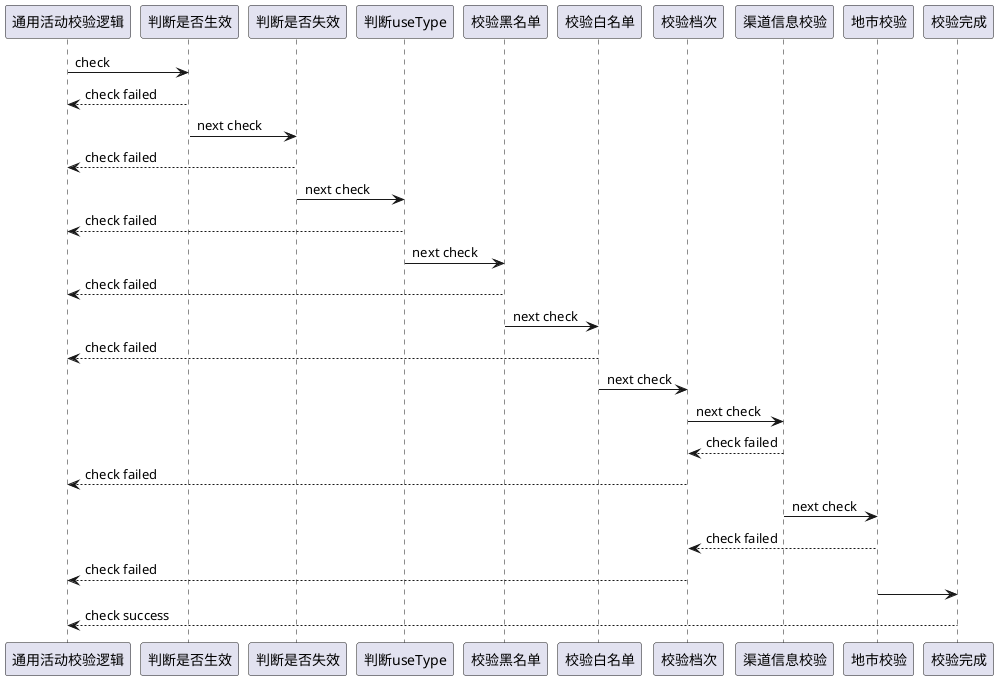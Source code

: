 @startuml
通用活动校验逻辑 -> 判断是否生效: check
判断是否生效 --> 通用活动校验逻辑: check failed

判断是否生效 -> 判断是否失效: next check
判断是否失效 --> 通用活动校验逻辑: check failed

判断是否失效 -> 判断useType: next check
判断useType --> 通用活动校验逻辑: check failed

判断useType -> 校验黑名单: next check
校验黑名单 --> 通用活动校验逻辑: check failed


校验黑名单 -> 校验白名单: next check
校验白名单 --> 通用活动校验逻辑: check failed

校验白名单 -> 校验档次: next check


校验档次 -> 渠道信息校验: next check
渠道信息校验 --> 校验档次 : check failed
校验档次 --> 通用活动校验逻辑: check failed

渠道信息校验 -> 地市校验: next check
地市校验 --> 校验档次: check failed
校验档次 --> 通用活动校验逻辑: check failed

地市校验 -> 校验完成
校验完成 --> 通用活动校验逻辑: check success

@enduml